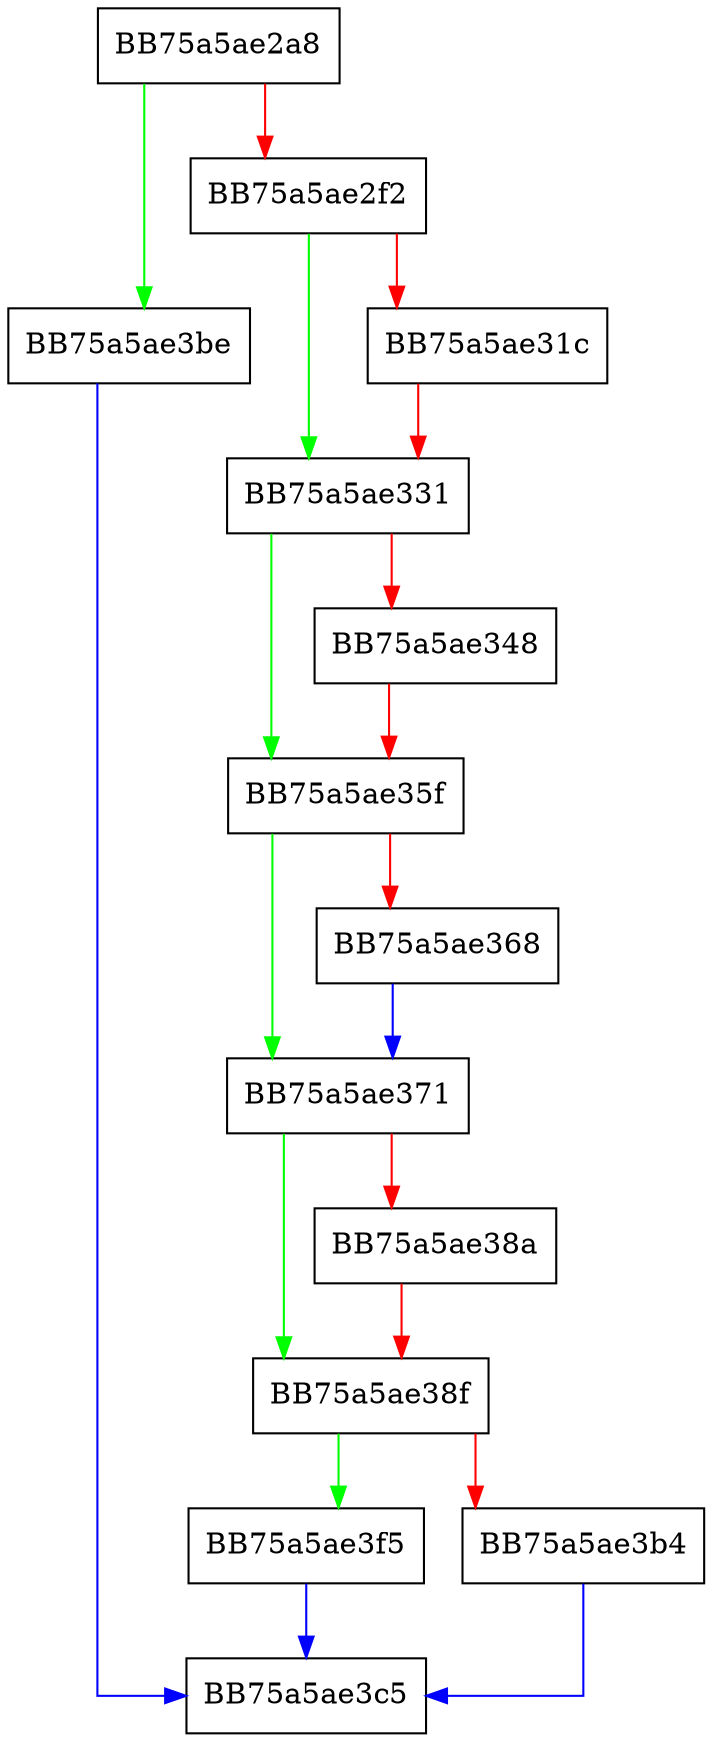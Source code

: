 digraph _pop {
  node [shape="box"];
  graph [splines=ortho];
  BB75a5ae2a8 -> BB75a5ae3be [color="green"];
  BB75a5ae2a8 -> BB75a5ae2f2 [color="red"];
  BB75a5ae2f2 -> BB75a5ae331 [color="green"];
  BB75a5ae2f2 -> BB75a5ae31c [color="red"];
  BB75a5ae31c -> BB75a5ae331 [color="red"];
  BB75a5ae331 -> BB75a5ae35f [color="green"];
  BB75a5ae331 -> BB75a5ae348 [color="red"];
  BB75a5ae348 -> BB75a5ae35f [color="red"];
  BB75a5ae35f -> BB75a5ae371 [color="green"];
  BB75a5ae35f -> BB75a5ae368 [color="red"];
  BB75a5ae368 -> BB75a5ae371 [color="blue"];
  BB75a5ae371 -> BB75a5ae38f [color="green"];
  BB75a5ae371 -> BB75a5ae38a [color="red"];
  BB75a5ae38a -> BB75a5ae38f [color="red"];
  BB75a5ae38f -> BB75a5ae3f5 [color="green"];
  BB75a5ae38f -> BB75a5ae3b4 [color="red"];
  BB75a5ae3b4 -> BB75a5ae3c5 [color="blue"];
  BB75a5ae3be -> BB75a5ae3c5 [color="blue"];
  BB75a5ae3f5 -> BB75a5ae3c5 [color="blue"];
}